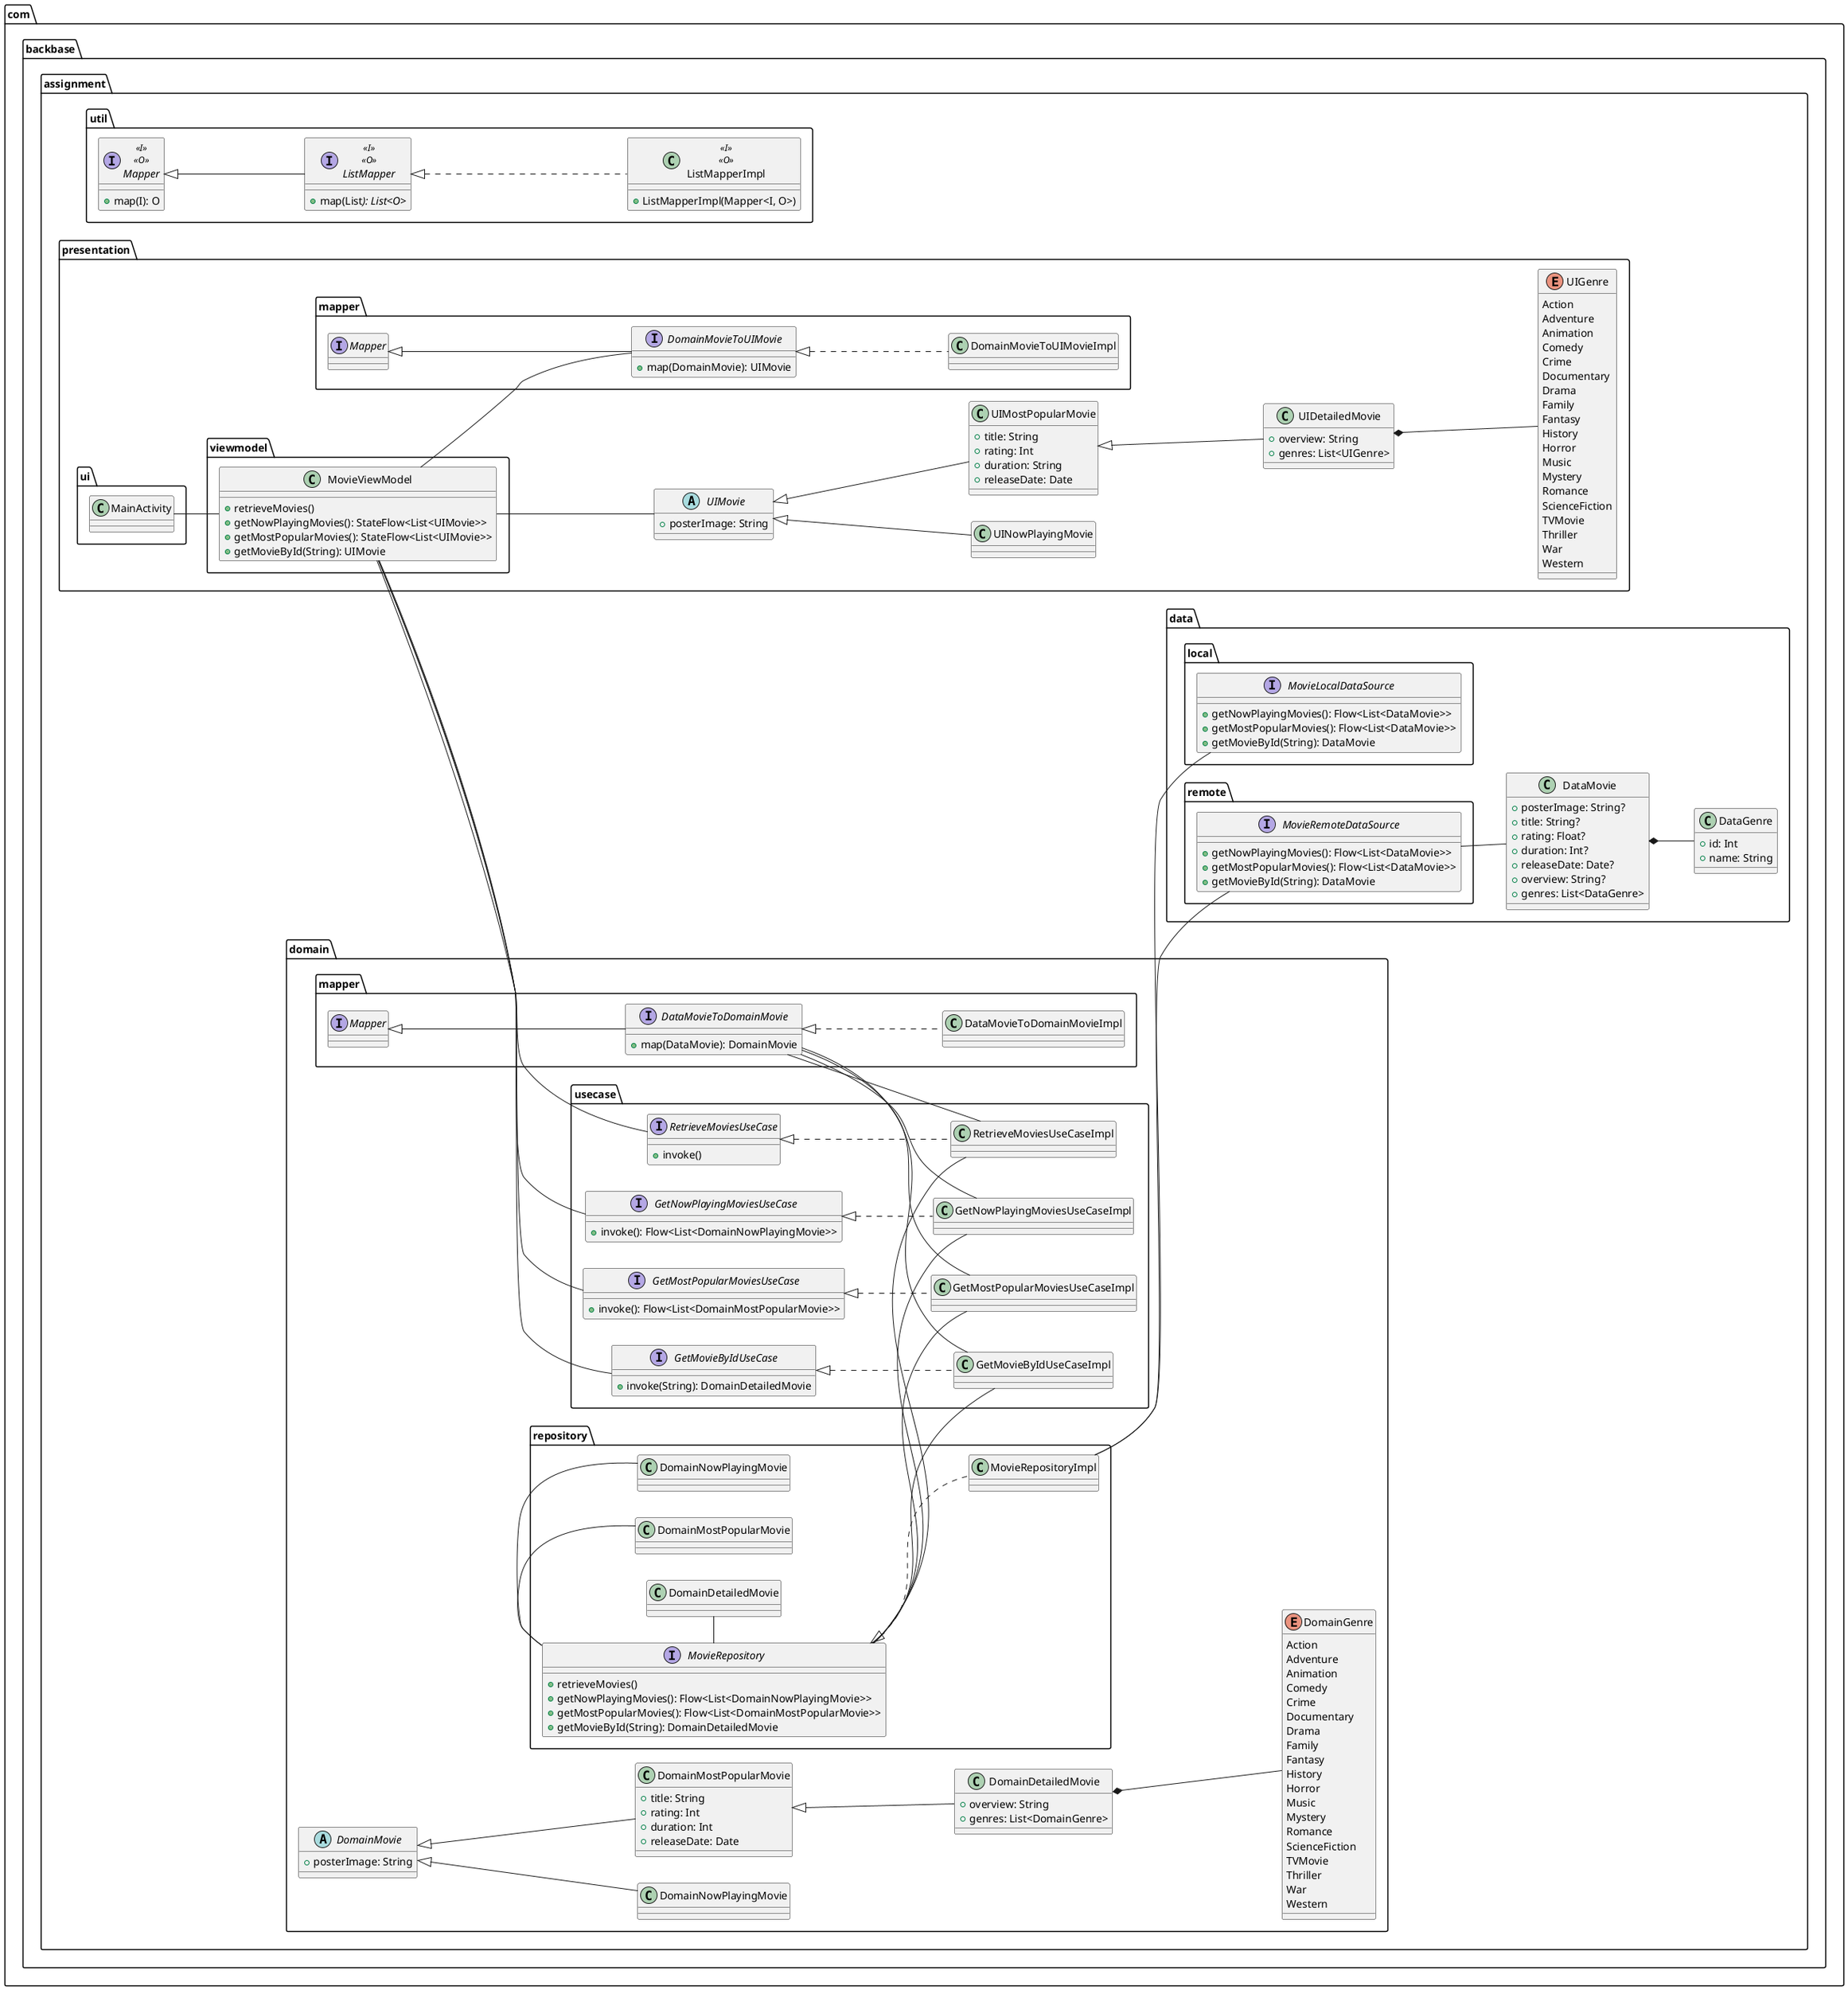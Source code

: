 @startuml

left to right direction

package com.backbase.assignment {

    package util {
        interface Mapper <<I>>, <<O>> {
            + map(I): O
        }

        interface ListMapper <<I>>, <<O>> implements Mapper {
            + map(List<I>): List<O>
        }

        class ListMapperImpl <<I>>, <<O>> implements ListMapper {
            + ListMapperImpl(Mapper<I, O>)
        }
    }

    package presentation.mapper {
        interface DomainMovieToUIMovie implements Mapper {
            + map(DomainMovie): UIMovie
        }

        class DomainMovieToUIMovieImpl implements DomainMovieToUIMovie
    }

    package presentation {

        package ui {

            class MainActivity
        }

        package viewmodel {

            class MovieViewModel {
                + retrieveMovies()
                + getNowPlayingMovies(): StateFlow<List<UIMovie>>
                + getMostPopularMovies(): StateFlow<List<UIMovie>>
                + getMovieById(String): UIMovie
            }

            MovieViewModel -- DomainMovieToUIMovie
        }

        abstract class UIMovie {
            + posterImage: String
        }

        class UINowPlayingMovie extends UIMovie

        class UIMostPopularMovie extends UIMovie {
            + title: String
            + rating: Int
            + duration: String
            + releaseDate: Date
        }

        class UIDetailedMovie extends UIMostPopularMovie {
            + overview: String
            + genres: List<UIGenre>
        }

        enum UIGenre {
            Action
            Adventure
            Animation
            Comedy
            Crime
            Documentary
            Drama
            Family
            Fantasy
            History
            Horror
            Music
            Mystery
            Romance
            ScienceFiction
            TVMovie
            Thriller
            War
            Western
        }

        UIDetailedMovie *-- UIGenre

        MainActivity -- MovieViewModel
        MovieViewModel -- UIMovie
    }

    package domain.mapper {
        interface DataMovieToDomainMovie implements Mapper {
            + map(DataMovie): DomainMovie
        }

        class DataMovieToDomainMovieImpl implements DataMovieToDomainMovie
    }

    package domain {

        package usecase {

            interface RetrieveMoviesUseCase {
                + invoke()
            }

            class RetrieveMoviesUseCaseImpl implements RetrieveMoviesUseCase

            interface GetNowPlayingMoviesUseCase {
                + invoke(): Flow<List<DomainNowPlayingMovie>>
            }

            class GetNowPlayingMoviesUseCaseImpl implements GetNowPlayingMoviesUseCase

            interface GetMostPopularMoviesUseCase {
                + invoke(): Flow<List<DomainMostPopularMovie>>
            }

            class GetMostPopularMoviesUseCaseImpl implements GetMostPopularMoviesUseCase

            interface GetMovieByIdUseCase {
                + invoke(String): DomainDetailedMovie
            }

            class GetMovieByIdUseCaseImpl implements GetMovieByIdUseCase

            MovieViewModel -- RetrieveMoviesUseCase
            MovieViewModel -- GetNowPlayingMoviesUseCase
            MovieViewModel -- GetMostPopularMoviesUseCase
            MovieViewModel -- GetMovieByIdUseCase

            DataMovieToDomainMovie -- RetrieveMoviesUseCaseImpl
            DataMovieToDomainMovie -- GetNowPlayingMoviesUseCaseImpl
            DataMovieToDomainMovie -- GetMostPopularMoviesUseCaseImpl
            DataMovieToDomainMovie -- GetMovieByIdUseCaseImpl
        }

        package repository {

            interface MovieRepository {
                + retrieveMovies()
                + getNowPlayingMovies(): Flow<List<DomainNowPlayingMovie>>
                + getMostPopularMovies(): Flow<List<DomainMostPopularMovie>>
                + getMovieById(String): DomainDetailedMovie
            }

            class MovieRepositoryImpl implements MovieRepository

            MovieRepository -- RetrieveMoviesUseCaseImpl
            MovieRepository -- GetNowPlayingMoviesUseCaseImpl
            MovieRepository -- GetMostPopularMoviesUseCaseImpl
            MovieRepository -- GetMovieByIdUseCaseImpl

            MovieRepository -R- DomainNowPlayingMovie
            MovieRepository -R- DomainMostPopularMovie
            MovieRepository -R- DomainDetailedMovie
        }

        abstract class DomainMovie {
            + posterImage: String
        }

        class DomainNowPlayingMovie extends DomainMovie

        class DomainMostPopularMovie extends DomainMovie {
            + title: String
            + rating: Int
            + duration: Int
            + releaseDate: Date
        }

        class DomainDetailedMovie extends DomainMostPopularMovie {
            + overview: String
            + genres: List<DomainGenre>
        }

        enum DomainGenre {
            Action
            Adventure
            Animation
            Comedy
            Crime
            Documentary
            Drama
            Family
            Fantasy
            History
            Horror
            Music
            Mystery
            Romance
            ScienceFiction
            TVMovie
            Thriller
            War
            Western
        }

        DomainDetailedMovie *-- DomainGenre
    }

    package data {

        package local {

            interface MovieLocalDataSource {
                + getNowPlayingMovies(): Flow<List<DataMovie>>
                + getMostPopularMovies(): Flow<List<DataMovie>>
                + getMovieById(String): DataMovie
            }
        }

        package remote {

            interface MovieRemoteDataSource {
                + getNowPlayingMovies(): Flow<List<DataMovie>>
                + getMostPopularMovies(): Flow<List<DataMovie>>
                + getMovieById(String): DataMovie
            }
        }

        MovieRepositoryImpl -- MovieLocalDataSource
        MovieRepositoryImpl -- MovieRemoteDataSource

        class DataMovie {
            + posterImage: String?
            + title: String?
            + rating: Float?
            + duration: Int?
            + releaseDate: Date?
            + overview: String?
            + genres: List<DataGenre>
        }

        class DataGenre {
            + id: Int
            + name: String
        }

        DataMovie *-- DataGenre
        MovieRemoteDataSource -- DataMovie

    }
}


@enduml